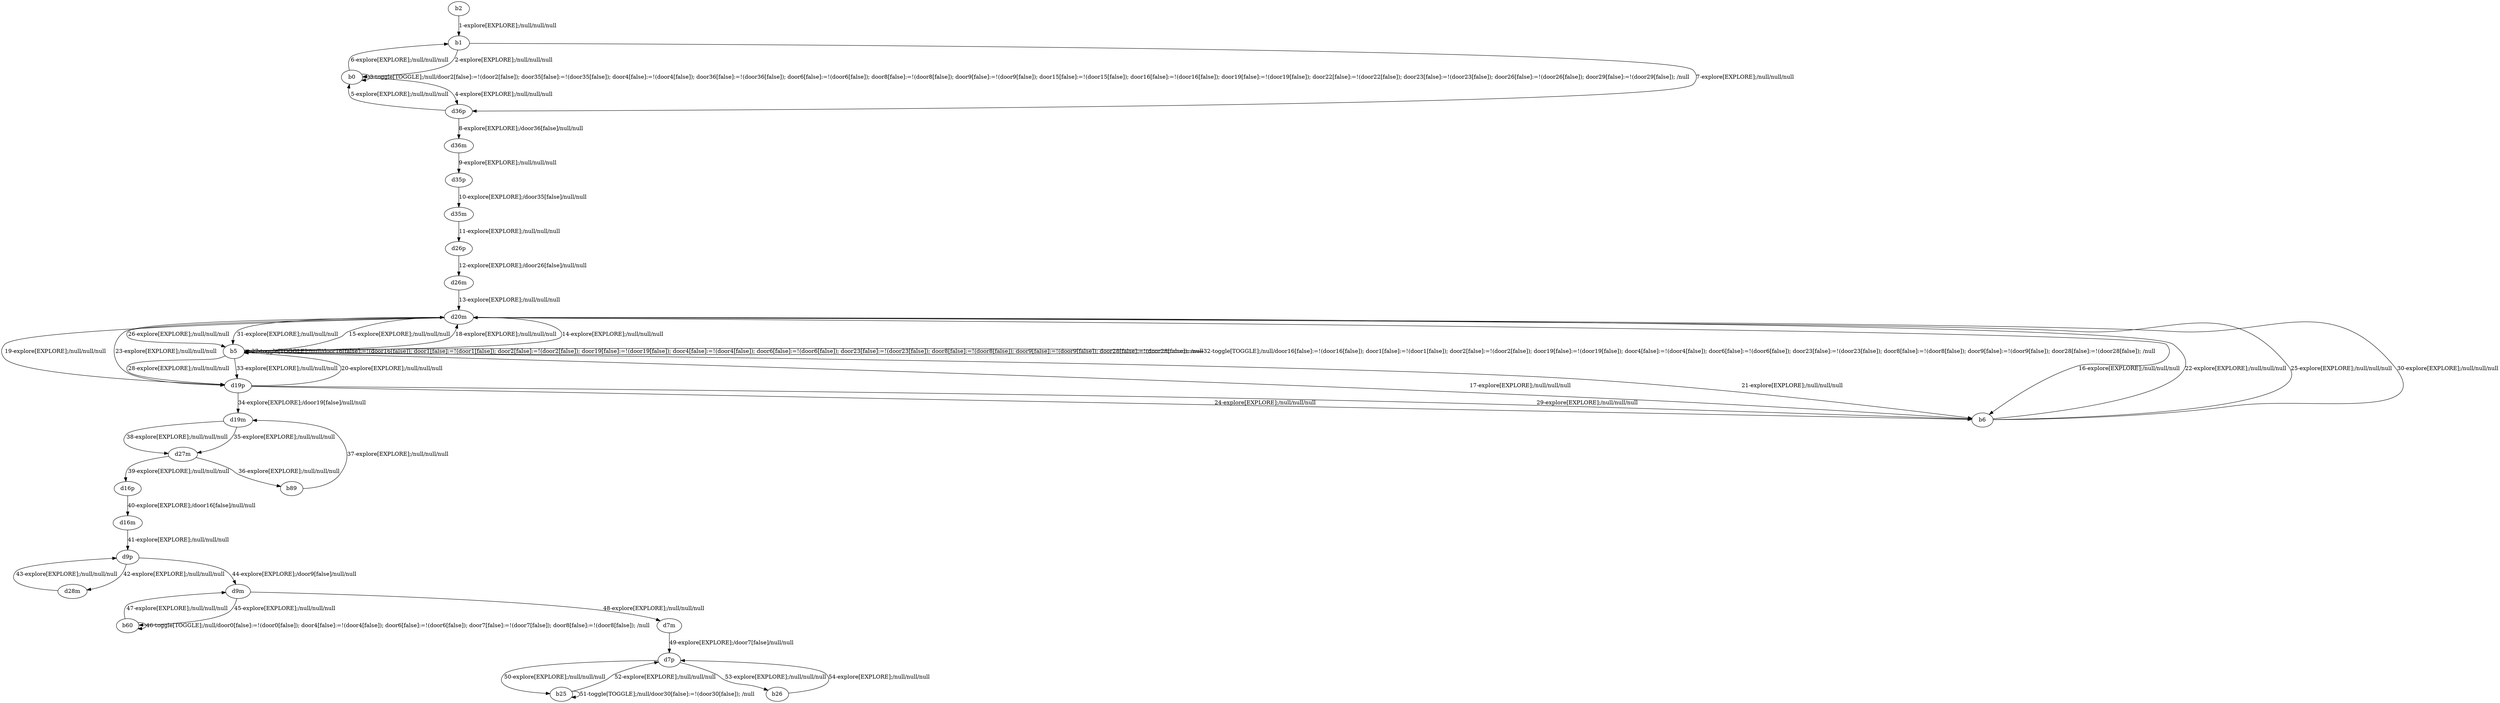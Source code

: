 # Total number of goals covered by this test: 1
# b26 --> d7p

digraph g {
"b2" -> "b1" [label = "1-explore[EXPLORE];/null/null/null"];
"b1" -> "b0" [label = "2-explore[EXPLORE];/null/null/null"];
"b0" -> "b0" [label = "3-toggle[TOGGLE];/null/door2[false]:=!(door2[false]); door35[false]:=!(door35[false]); door4[false]:=!(door4[false]); door36[false]:=!(door36[false]); door6[false]:=!(door6[false]); door8[false]:=!(door8[false]); door9[false]:=!(door9[false]); door15[false]:=!(door15[false]); door16[false]:=!(door16[false]); door19[false]:=!(door19[false]); door22[false]:=!(door22[false]); door23[false]:=!(door23[false]); door26[false]:=!(door26[false]); door29[false]:=!(door29[false]); /null"];
"b0" -> "d36p" [label = "4-explore[EXPLORE];/null/null/null"];
"d36p" -> "b0" [label = "5-explore[EXPLORE];/null/null/null"];
"b0" -> "b1" [label = "6-explore[EXPLORE];/null/null/null"];
"b1" -> "d36p" [label = "7-explore[EXPLORE];/null/null/null"];
"d36p" -> "d36m" [label = "8-explore[EXPLORE];/door36[false]/null/null"];
"d36m" -> "d35p" [label = "9-explore[EXPLORE];/null/null/null"];
"d35p" -> "d35m" [label = "10-explore[EXPLORE];/door35[false]/null/null"];
"d35m" -> "d26p" [label = "11-explore[EXPLORE];/null/null/null"];
"d26p" -> "d26m" [label = "12-explore[EXPLORE];/door26[false]/null/null"];
"d26m" -> "d20m" [label = "13-explore[EXPLORE];/null/null/null"];
"d20m" -> "b5" [label = "14-explore[EXPLORE];/null/null/null"];
"b5" -> "d20m" [label = "15-explore[EXPLORE];/null/null/null"];
"d20m" -> "b6" [label = "16-explore[EXPLORE];/null/null/null"];
"b6" -> "b5" [label = "17-explore[EXPLORE];/null/null/null"];
"b5" -> "d20m" [label = "18-explore[EXPLORE];/null/null/null"];
"d20m" -> "d19p" [label = "19-explore[EXPLORE];/null/null/null"];
"d19p" -> "b5" [label = "20-explore[EXPLORE];/null/null/null"];
"b5" -> "b6" [label = "21-explore[EXPLORE];/null/null/null"];
"b6" -> "d20m" [label = "22-explore[EXPLORE];/null/null/null"];
"d20m" -> "d19p" [label = "23-explore[EXPLORE];/null/null/null"];
"d19p" -> "b6" [label = "24-explore[EXPLORE];/null/null/null"];
"b6" -> "d20m" [label = "25-explore[EXPLORE];/null/null/null"];
"d20m" -> "b5" [label = "26-explore[EXPLORE];/null/null/null"];
"b5" -> "b5" [label = "27-toggle[TOGGLE];/null/door16[false]:=!(door16[false]); door1[false]:=!(door1[false]); door2[false]:=!(door2[false]); door19[false]:=!(door19[false]); door4[false]:=!(door4[false]); door6[false]:=!(door6[false]); door23[false]:=!(door23[false]); door8[false]:=!(door8[false]); door9[false]:=!(door9[false]); door28[false]:=!(door28[false]); /null"];
"b5" -> "d19p" [label = "28-explore[EXPLORE];/null/null/null"];
"d19p" -> "b6" [label = "29-explore[EXPLORE];/null/null/null"];
"b6" -> "d20m" [label = "30-explore[EXPLORE];/null/null/null"];
"d20m" -> "b5" [label = "31-explore[EXPLORE];/null/null/null"];
"b5" -> "b5" [label = "32-toggle[TOGGLE];/null/door16[false]:=!(door16[false]); door1[false]:=!(door1[false]); door2[false]:=!(door2[false]); door19[false]:=!(door19[false]); door4[false]:=!(door4[false]); door6[false]:=!(door6[false]); door23[false]:=!(door23[false]); door8[false]:=!(door8[false]); door9[false]:=!(door9[false]); door28[false]:=!(door28[false]); /null"];
"b5" -> "d19p" [label = "33-explore[EXPLORE];/null/null/null"];
"d19p" -> "d19m" [label = "34-explore[EXPLORE];/door19[false]/null/null"];
"d19m" -> "d27m" [label = "35-explore[EXPLORE];/null/null/null"];
"d27m" -> "b89" [label = "36-explore[EXPLORE];/null/null/null"];
"b89" -> "d19m" [label = "37-explore[EXPLORE];/null/null/null"];
"d19m" -> "d27m" [label = "38-explore[EXPLORE];/null/null/null"];
"d27m" -> "d16p" [label = "39-explore[EXPLORE];/null/null/null"];
"d16p" -> "d16m" [label = "40-explore[EXPLORE];/door16[false]/null/null"];
"d16m" -> "d9p" [label = "41-explore[EXPLORE];/null/null/null"];
"d9p" -> "d28m" [label = "42-explore[EXPLORE];/null/null/null"];
"d28m" -> "d9p" [label = "43-explore[EXPLORE];/null/null/null"];
"d9p" -> "d9m" [label = "44-explore[EXPLORE];/door9[false]/null/null"];
"d9m" -> "b60" [label = "45-explore[EXPLORE];/null/null/null"];
"b60" -> "b60" [label = "46-toggle[TOGGLE];/null/door0[false]:=!(door0[false]); door4[false]:=!(door4[false]); door6[false]:=!(door6[false]); door7[false]:=!(door7[false]); door8[false]:=!(door8[false]); /null"];
"b60" -> "d9m" [label = "47-explore[EXPLORE];/null/null/null"];
"d9m" -> "d7m" [label = "48-explore[EXPLORE];/null/null/null"];
"d7m" -> "d7p" [label = "49-explore[EXPLORE];/door7[false]/null/null"];
"d7p" -> "b25" [label = "50-explore[EXPLORE];/null/null/null"];
"b25" -> "b25" [label = "51-toggle[TOGGLE];/null/door30[false]:=!(door30[false]); /null"];
"b25" -> "d7p" [label = "52-explore[EXPLORE];/null/null/null"];
"d7p" -> "b26" [label = "53-explore[EXPLORE];/null/null/null"];
"b26" -> "d7p" [label = "54-explore[EXPLORE];/null/null/null"];
}
